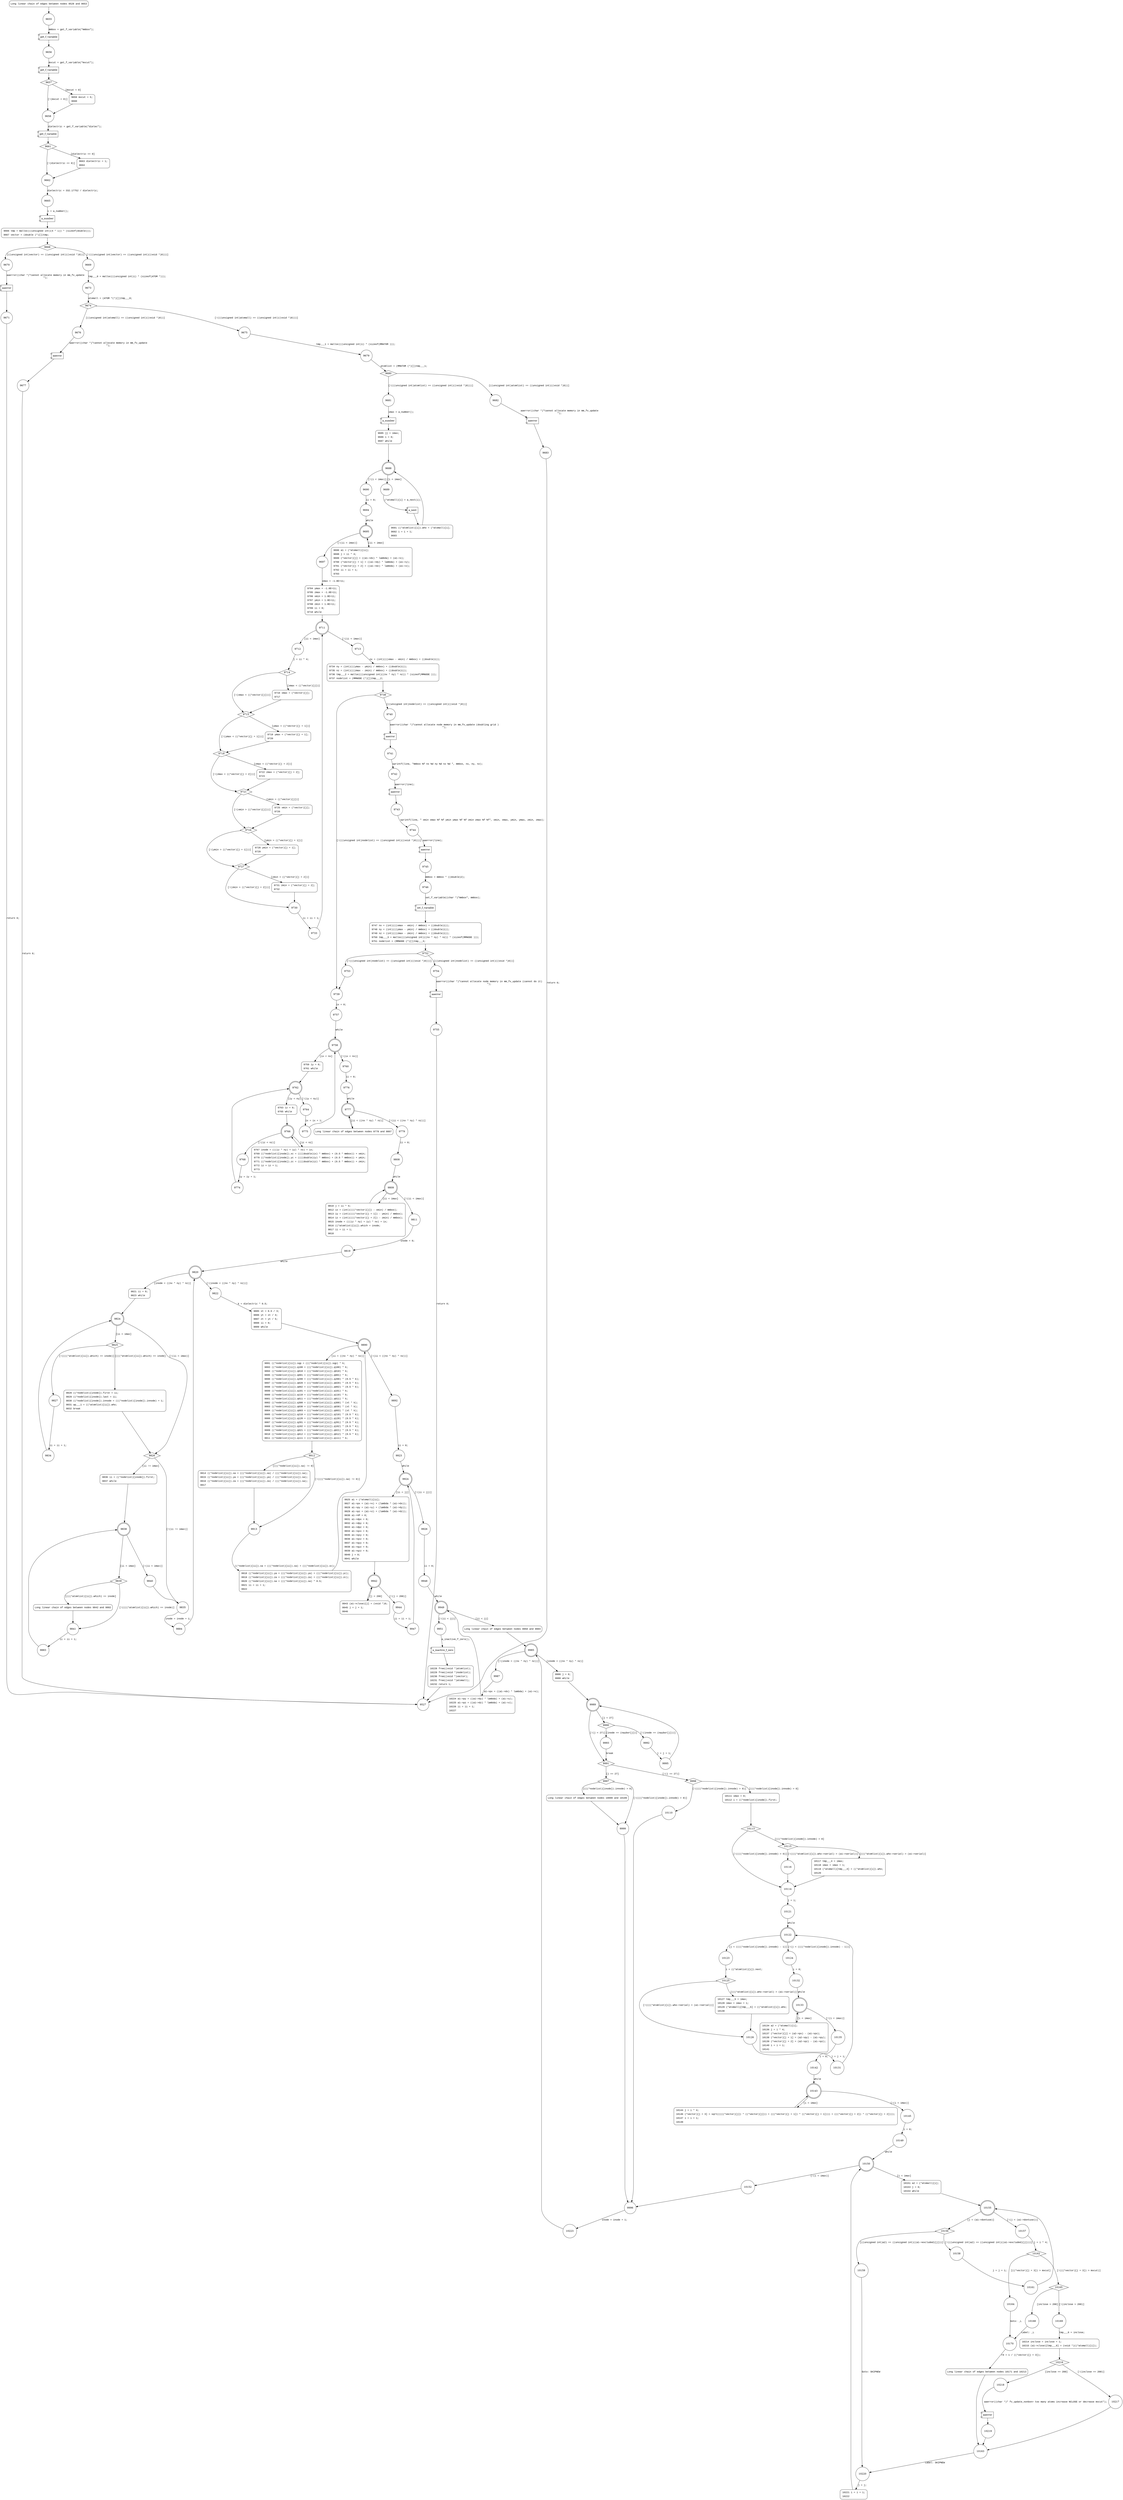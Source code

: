 digraph mm_fv_update_nonbon {
9655 [shape="circle"]
9656 [shape="circle"]
9657 [shape="diamond"]
9658 [shape="circle"]
9659 [shape="circle"]
9661 [shape="diamond"]
9662 [shape="circle"]
9663 [shape="circle"]
9665 [shape="circle"]
9666 [shape="circle"]
9668 [shape="diamond"]
9669 [shape="circle"]
9670 [shape="circle"]
9671 [shape="circle"]
9673 [shape="circle"]
9674 [shape="diamond"]
9675 [shape="circle"]
9676 [shape="circle"]
9677 [shape="circle"]
9679 [shape="circle"]
9680 [shape="diamond"]
9681 [shape="circle"]
9682 [shape="circle"]
9683 [shape="circle"]
9685 [shape="circle"]
9688 [shape="doublecircle"]
9690 [shape="circle"]
9689 [shape="circle"]
9691 [shape="circle"]
9694 [shape="circle"]
9695 [shape="doublecircle"]
9697 [shape="circle"]
9696 [shape="circle"]
9704 [shape="circle"]
9711 [shape="doublecircle"]
9713 [shape="circle"]
9712 [shape="circle"]
9714 [shape="diamond"]
9715 [shape="diamond"]
9716 [shape="circle"]
9718 [shape="diamond"]
9719 [shape="circle"]
9721 [shape="diamond"]
9722 [shape="circle"]
9724 [shape="diamond"]
9725 [shape="circle"]
9727 [shape="diamond"]
9728 [shape="circle"]
9730 [shape="circle"]
9731 [shape="circle"]
9733 [shape="circle"]
9734 [shape="circle"]
9738 [shape="diamond"]
9739 [shape="circle"]
9740 [shape="circle"]
9741 [shape="circle"]
9742 [shape="circle"]
9743 [shape="circle"]
9744 [shape="circle"]
9745 [shape="circle"]
9746 [shape="circle"]
9747 [shape="circle"]
9752 [shape="diamond"]
9753 [shape="circle"]
9754 [shape="circle"]
9755 [shape="circle"]
9757 [shape="circle"]
9758 [shape="doublecircle"]
9760 [shape="circle"]
9759 [shape="circle"]
9762 [shape="doublecircle"]
9764 [shape="circle"]
9763 [shape="circle"]
9766 [shape="doublecircle"]
9768 [shape="circle"]
9767 [shape="circle"]
9774 [shape="circle"]
9775 [shape="circle"]
9776 [shape="circle"]
9777 [shape="doublecircle"]
9779 [shape="circle"]
9778 [shape="circle"]
9808 [shape="circle"]
9809 [shape="doublecircle"]
9811 [shape="circle"]
9810 [shape="circle"]
9819 [shape="circle"]
9820 [shape="doublecircle"]
9822 [shape="circle"]
9821 [shape="circle"]
9824 [shape="doublecircle"]
9826 [shape="diamond"]
9825 [shape="diamond"]
9827 [shape="circle"]
9828 [shape="circle"]
9835 [shape="circle"]
9836 [shape="circle"]
9838 [shape="doublecircle"]
9840 [shape="circle"]
9839 [shape="diamond"]
9841 [shape="circle"]
9842 [shape="circle"]
9883 [shape="circle"]
9884 [shape="circle"]
9834 [shape="circle"]
9885 [shape="circle"]
9890 [shape="doublecircle"]
9892 [shape="circle"]
9891 [shape="circle"]
9912 [shape="diamond"]
9913 [shape="circle"]
9914 [shape="circle"]
9918 [shape="circle"]
9923 [shape="circle"]
9924 [shape="doublecircle"]
9926 [shape="circle"]
9925 [shape="circle"]
9942 [shape="doublecircle"]
9944 [shape="circle"]
9943 [shape="circle"]
9947 [shape="circle"]
9948 [shape="circle"]
9949 [shape="doublecircle"]
9951 [shape="circle"]
9950 [shape="circle"]
9985 [shape="doublecircle"]
9987 [shape="circle"]
9986 [shape="circle"]
9989 [shape="doublecircle"]
9991 [shape="diamond"]
9990 [shape="diamond"]
9992 [shape="circle"]
9993 [shape="circle"]
9998 [shape="diamond"]
9997 [shape="diamond"]
9999 [shape="circle"]
10000 [shape="circle"]
9996 [shape="circle"]
10223 [shape="circle"]
10110 [shape="circle"]
10111 [shape="circle"]
10113 [shape="diamond"]
10114 [shape="circle"]
10115 [shape="diamond"]
10116 [shape="circle"]
10117 [shape="circle"]
10121 [shape="circle"]
10122 [shape="doublecircle"]
10124 [shape="circle"]
10123 [shape="circle"]
10125 [shape="diamond"]
10126 [shape="circle"]
10127 [shape="circle"]
10131 [shape="circle"]
10132 [shape="circle"]
10133 [shape="doublecircle"]
10135 [shape="circle"]
10134 [shape="circle"]
10142 [shape="circle"]
10143 [shape="doublecircle"]
10145 [shape="circle"]
10144 [shape="circle"]
10149 [shape="circle"]
10150 [shape="doublecircle"]
10152 [shape="circle"]
10151 [shape="circle"]
10155 [shape="doublecircle"]
10157 [shape="circle"]
10156 [shape="diamond"]
10158 [shape="circle"]
10159 [shape="circle"]
10220 [shape="circle"]
10221 [shape="circle"]
10161 [shape="circle"]
10162 [shape="diamond"]
10165 [shape="diamond"]
10164 [shape="circle"]
10170 [shape="circle"]
10171 [shape="circle"]
10163 [shape="circle"]
10169 [shape="circle"]
10168 [shape="circle"]
10214 [shape="circle"]
10216 [shape="diamond"]
10217 [shape="circle"]
10218 [shape="circle"]
10219 [shape="circle"]
9995 [shape="circle"]
10224 [shape="circle"]
10228 [shape="circle"]
9527 [shape="circle"]
9528 [style="filled,bold" penwidth="1" fillcolor="white" fontname="Courier New" shape="Mrecord" label="Long linear chain of edges between nodes 9528 and 9653"]
9528 -> 9655[label=""]
9659 [style="filled,bold" penwidth="1" fillcolor="white" fontname="Courier New" shape="Mrecord" label=<<table border="0" cellborder="0" cellpadding="3" bgcolor="white"><tr><td align="right">9659</td><td align="left">mxcut = 5;</td></tr><tr><td align="right">9660</td><td align="left"></td></tr></table>>]
9659 -> 9658[label=""]
9663 [style="filled,bold" penwidth="1" fillcolor="white" fontname="Courier New" shape="Mrecord" label=<<table border="0" cellborder="0" cellpadding="3" bgcolor="white"><tr><td align="right">9663</td><td align="left">dielectric = 1;</td></tr><tr><td align="right">9664</td><td align="left"></td></tr></table>>]
9663 -> 9662[label=""]
9666 [style="filled,bold" penwidth="1" fillcolor="white" fontname="Courier New" shape="Mrecord" label=<<table border="0" cellborder="0" cellpadding="3" bgcolor="white"><tr><td align="right">9666</td><td align="left">tmp = malloc(((unsigned int)(4 * i)) * (sizeof(double)));</td></tr><tr><td align="right">9667</td><td align="left">vector = (double (*)[])tmp;</td></tr></table>>]
9666 -> 9668[label=""]
9685 [style="filled,bold" penwidth="1" fillcolor="white" fontname="Courier New" shape="Mrecord" label=<<table border="0" cellborder="0" cellpadding="3" bgcolor="white"><tr><td align="right">9685</td><td align="left">jj = imax;</td></tr><tr><td align="right">9686</td><td align="left">i = 0;</td></tr><tr><td align="right">9687</td><td align="left">while</td></tr></table>>]
9685 -> 9688[label=""]
9691 [style="filled,bold" penwidth="1" fillcolor="white" fontname="Courier New" shape="Mrecord" label=<<table border="0" cellborder="0" cellpadding="3" bgcolor="white"><tr><td align="right">9691</td><td align="left">((*atomlist)[i]).who = (*atomall)[i];</td></tr><tr><td align="right">9692</td><td align="left">i = i + 1;</td></tr><tr><td align="right">9693</td><td align="left"></td></tr></table>>]
9691 -> 9688[label=""]
9696 [style="filled,bold" penwidth="1" fillcolor="white" fontname="Courier New" shape="Mrecord" label=<<table border="0" cellborder="0" cellpadding="3" bgcolor="white"><tr><td align="right">9696</td><td align="left">a1 = (*atomall)[ii];</td></tr><tr><td align="right">9698</td><td align="left">j = ii * 4;</td></tr><tr><td align="right">9699</td><td align="left">(*vector)[j] = ((a1-&gt;dx) * lambda) + (a1-&gt;x);</td></tr><tr><td align="right">9700</td><td align="left">(*vector)[j + 1] = ((a1-&gt;dy) * lambda) + (a1-&gt;y);</td></tr><tr><td align="right">9701</td><td align="left">(*vector)[j + 2] = ((a1-&gt;dz) * lambda) + (a1-&gt;z);</td></tr><tr><td align="right">9702</td><td align="left">ii = ii + 1;</td></tr><tr><td align="right">9703</td><td align="left"></td></tr></table>>]
9696 -> 9695[label=""]
9704 [style="filled,bold" penwidth="1" fillcolor="white" fontname="Courier New" shape="Mrecord" label=<<table border="0" cellborder="0" cellpadding="3" bgcolor="white"><tr><td align="right">9704</td><td align="left">ymax = -1.0E+11;</td></tr><tr><td align="right">9705</td><td align="left">zmax = -1.0E+11;</td></tr><tr><td align="right">9706</td><td align="left">xmin = 1.0E+11;</td></tr><tr><td align="right">9707</td><td align="left">ymin = 1.0E+11;</td></tr><tr><td align="right">9708</td><td align="left">zmin = 1.0E+11;</td></tr><tr><td align="right">9709</td><td align="left">ii = 0;</td></tr><tr><td align="right">9710</td><td align="left">while</td></tr></table>>]
9704 -> 9711[label=""]
9716 [style="filled,bold" penwidth="1" fillcolor="white" fontname="Courier New" shape="Mrecord" label=<<table border="0" cellborder="0" cellpadding="3" bgcolor="white"><tr><td align="right">9716</td><td align="left">xmax = (*vector)[j];</td></tr><tr><td align="right">9717</td><td align="left"></td></tr></table>>]
9716 -> 9715[label=""]
9719 [style="filled,bold" penwidth="1" fillcolor="white" fontname="Courier New" shape="Mrecord" label=<<table border="0" cellborder="0" cellpadding="3" bgcolor="white"><tr><td align="right">9719</td><td align="left">ymax = (*vector)[j + 1];</td></tr><tr><td align="right">9720</td><td align="left"></td></tr></table>>]
9719 -> 9718[label=""]
9722 [style="filled,bold" penwidth="1" fillcolor="white" fontname="Courier New" shape="Mrecord" label=<<table border="0" cellborder="0" cellpadding="3" bgcolor="white"><tr><td align="right">9722</td><td align="left">zmax = (*vector)[j + 2];</td></tr><tr><td align="right">9723</td><td align="left"></td></tr></table>>]
9722 -> 9721[label=""]
9725 [style="filled,bold" penwidth="1" fillcolor="white" fontname="Courier New" shape="Mrecord" label=<<table border="0" cellborder="0" cellpadding="3" bgcolor="white"><tr><td align="right">9725</td><td align="left">xmin = (*vector)[j];</td></tr><tr><td align="right">9726</td><td align="left"></td></tr></table>>]
9725 -> 9724[label=""]
9728 [style="filled,bold" penwidth="1" fillcolor="white" fontname="Courier New" shape="Mrecord" label=<<table border="0" cellborder="0" cellpadding="3" bgcolor="white"><tr><td align="right">9728</td><td align="left">ymin = (*vector)[j + 1];</td></tr><tr><td align="right">9729</td><td align="left"></td></tr></table>>]
9728 -> 9727[label=""]
9731 [style="filled,bold" penwidth="1" fillcolor="white" fontname="Courier New" shape="Mrecord" label=<<table border="0" cellborder="0" cellpadding="3" bgcolor="white"><tr><td align="right">9731</td><td align="left">zmin = (*vector)[j + 2];</td></tr><tr><td align="right">9732</td><td align="left"></td></tr></table>>]
9731 -> 9730[label=""]
9734 [style="filled,bold" penwidth="1" fillcolor="white" fontname="Courier New" shape="Mrecord" label=<<table border="0" cellborder="0" cellpadding="3" bgcolor="white"><tr><td align="right">9734</td><td align="left">ny = (int)(((ymax - ymin) / mmbox) + ((double)1));</td></tr><tr><td align="right">9735</td><td align="left">nz = (int)(((zmax - zmin) / mmbox) + ((double)1));</td></tr><tr><td align="right">9736</td><td align="left">tmp___2 = malloc(((unsigned int)((nx * ny) * nz)) * (sizeof(MMNODE )));</td></tr><tr><td align="right">9737</td><td align="left">nodelist = (MMNODE (*)[])tmp___2;</td></tr></table>>]
9734 -> 9738[label=""]
9747 [style="filled,bold" penwidth="1" fillcolor="white" fontname="Courier New" shape="Mrecord" label=<<table border="0" cellborder="0" cellpadding="3" bgcolor="white"><tr><td align="right">9747</td><td align="left">nx = (int)(((xmax - xmin) / mmbox) + ((double)1));</td></tr><tr><td align="right">9748</td><td align="left">ny = (int)(((ymax - ymin) / mmbox) + ((double)1));</td></tr><tr><td align="right">9749</td><td align="left">nz = (int)(((zmax - zmin) / mmbox) + ((double)1));</td></tr><tr><td align="right">9750</td><td align="left">tmp___3 = malloc(((unsigned int)((nx * ny) * nz)) * (sizeof(MMNODE )));</td></tr><tr><td align="right">9751</td><td align="left">nodelist = (MMNODE (*)[])tmp___3;</td></tr></table>>]
9747 -> 9752[label=""]
9759 [style="filled,bold" penwidth="1" fillcolor="white" fontname="Courier New" shape="Mrecord" label=<<table border="0" cellborder="0" cellpadding="3" bgcolor="white"><tr><td align="right">9759</td><td align="left">iy = 0;</td></tr><tr><td align="right">9761</td><td align="left">while</td></tr></table>>]
9759 -> 9762[label=""]
9763 [style="filled,bold" penwidth="1" fillcolor="white" fontname="Courier New" shape="Mrecord" label=<<table border="0" cellborder="0" cellpadding="3" bgcolor="white"><tr><td align="right">9763</td><td align="left">iz = 0;</td></tr><tr><td align="right">9765</td><td align="left">while</td></tr></table>>]
9763 -> 9766[label=""]
9767 [style="filled,bold" penwidth="1" fillcolor="white" fontname="Courier New" shape="Mrecord" label=<<table border="0" cellborder="0" cellpadding="3" bgcolor="white"><tr><td align="right">9767</td><td align="left">inode = (((iz * ny) + iy) * nx) + ix;</td></tr><tr><td align="right">9769</td><td align="left">((*nodelist)[inode]).xc = ((((double)ix) * mmbox) + (0.5 * mmbox)) + xmin;</td></tr><tr><td align="right">9770</td><td align="left">((*nodelist)[inode]).yc = ((((double)iy) * mmbox) + (0.5 * mmbox)) + ymin;</td></tr><tr><td align="right">9771</td><td align="left">((*nodelist)[inode]).zc = ((((double)iz) * mmbox) + (0.5 * mmbox)) + zmin;</td></tr><tr><td align="right">9772</td><td align="left">iz = iz + 1;</td></tr><tr><td align="right">9773</td><td align="left"></td></tr></table>>]
9767 -> 9766[label=""]
9778 [style="filled,bold" penwidth="1" fillcolor="white" fontname="Courier New" shape="Mrecord" label="Long linear chain of edges between nodes 9778 and 9807"]
9778 -> 9777[label=""]
9810 [style="filled,bold" penwidth="1" fillcolor="white" fontname="Courier New" shape="Mrecord" label=<<table border="0" cellborder="0" cellpadding="3" bgcolor="white"><tr><td align="right">9810</td><td align="left">j = ii * 4;</td></tr><tr><td align="right">9812</td><td align="left">ix = (int)((((*vector)[j]) - xmin) / mmbox);</td></tr><tr><td align="right">9813</td><td align="left">iy = (int)((((*vector)[j + 1]) - ymin) / mmbox);</td></tr><tr><td align="right">9814</td><td align="left">iz = (int)((((*vector)[j + 2]) - zmin) / mmbox);</td></tr><tr><td align="right">9815</td><td align="left">inode = (((iz * ny) + iy) * nx) + ix;</td></tr><tr><td align="right">9816</td><td align="left">((*atomlist)[ii]).which = inode;</td></tr><tr><td align="right">9817</td><td align="left">ii = ii + 1;</td></tr><tr><td align="right">9818</td><td align="left"></td></tr></table>>]
9810 -> 9809[label=""]
9821 [style="filled,bold" penwidth="1" fillcolor="white" fontname="Courier New" shape="Mrecord" label=<<table border="0" cellborder="0" cellpadding="3" bgcolor="white"><tr><td align="right">9821</td><td align="left">ii = 0;</td></tr><tr><td align="right">9823</td><td align="left">while</td></tr></table>>]
9821 -> 9824[label=""]
9828 [style="filled,bold" penwidth="1" fillcolor="white" fontname="Courier New" shape="Mrecord" label=<<table border="0" cellborder="0" cellpadding="3" bgcolor="white"><tr><td align="right">9828</td><td align="left">((*nodelist)[inode]).first = ii;</td></tr><tr><td align="right">9829</td><td align="left">((*nodelist)[inode]).last = ii;</td></tr><tr><td align="right">9830</td><td align="left">((*nodelist)[inode]).innode = (((*nodelist)[inode]).innode) + 1;</td></tr><tr><td align="right">9831</td><td align="left">ap___1 = ((*atomlist)[ii]).who;</td></tr><tr><td align="right">9832</td><td align="left">break</td></tr></table>>]
9828 -> 9826[label=""]
9836 [style="filled,bold" penwidth="1" fillcolor="white" fontname="Courier New" shape="Mrecord" label=<<table border="0" cellborder="0" cellpadding="3" bgcolor="white"><tr><td align="right">9836</td><td align="left">ii = ((*nodelist)[inode]).first;</td></tr><tr><td align="right">9837</td><td align="left">while</td></tr></table>>]
9836 -> 9838[label=""]
9842 [style="filled,bold" penwidth="1" fillcolor="white" fontname="Courier New" shape="Mrecord" label="Long linear chain of edges between nodes 9842 and 9882"]
9842 -> 9841[label=""]
9885 [style="filled,bold" penwidth="1" fillcolor="white" fontname="Courier New" shape="Mrecord" label=<<table border="0" cellborder="0" cellpadding="3" bgcolor="white"><tr><td align="right">9885</td><td align="left">xt = 0.5 / 3;</td></tr><tr><td align="right">9886</td><td align="left">yt = xt / 4;</td></tr><tr><td align="right">9887</td><td align="left">zt = yt / 5;</td></tr><tr><td align="right">9888</td><td align="left">ii = 0;</td></tr><tr><td align="right">9889</td><td align="left">while</td></tr></table>>]
9885 -> 9890[label=""]
9891 [style="filled,bold" penwidth="1" fillcolor="white" fontname="Courier New" shape="Mrecord" label=<<table border="0" cellborder="0" cellpadding="3" bgcolor="white"><tr><td align="right">9891</td><td align="left">((*nodelist)[ii]).sqp = (((*nodelist)[ii]).sqp) * k;</td></tr><tr><td align="right">9893</td><td align="left">((*nodelist)[ii]).q100 = (((*nodelist)[ii]).q100) * k;</td></tr><tr><td align="right">9894</td><td align="left">((*nodelist)[ii]).q010 = (((*nodelist)[ii]).q010) * k;</td></tr><tr><td align="right">9895</td><td align="left">((*nodelist)[ii]).q001 = (((*nodelist)[ii]).q001) * k;</td></tr><tr><td align="right">9896</td><td align="left">((*nodelist)[ii]).q200 = (((*nodelist)[ii]).q200) * (0.5 * k);</td></tr><tr><td align="right">9897</td><td align="left">((*nodelist)[ii]).q020 = (((*nodelist)[ii]).q020) * (0.5 * k);</td></tr><tr><td align="right">9898</td><td align="left">((*nodelist)[ii]).q002 = (((*nodelist)[ii]).q002) * (0.5 * k);</td></tr><tr><td align="right">9899</td><td align="left">((*nodelist)[ii]).q101 = (((*nodelist)[ii]).q101) * k;</td></tr><tr><td align="right">9900</td><td align="left">((*nodelist)[ii]).q110 = (((*nodelist)[ii]).q110) * k;</td></tr><tr><td align="right">9901</td><td align="left">((*nodelist)[ii]).q011 = (((*nodelist)[ii]).q011) * k;</td></tr><tr><td align="right">9902</td><td align="left">((*nodelist)[ii]).q300 = (((*nodelist)[ii]).q300) * (xt * k);</td></tr><tr><td align="right">9903</td><td align="left">((*nodelist)[ii]).q030 = (((*nodelist)[ii]).q030) * (xt * k);</td></tr><tr><td align="right">9904</td><td align="left">((*nodelist)[ii]).q003 = (((*nodelist)[ii]).q003) * (xt * k);</td></tr><tr><td align="right">9905</td><td align="left">((*nodelist)[ii]).q210 = (((*nodelist)[ii]).q210) * (0.5 * k);</td></tr><tr><td align="right">9906</td><td align="left">((*nodelist)[ii]).q120 = (((*nodelist)[ii]).q120) * (0.5 * k);</td></tr><tr><td align="right">9907</td><td align="left">((*nodelist)[ii]).q201 = (((*nodelist)[ii]).q201) * (0.5 * k);</td></tr><tr><td align="right">9908</td><td align="left">((*nodelist)[ii]).q102 = (((*nodelist)[ii]).q102) * (0.5 * k);</td></tr><tr><td align="right">9909</td><td align="left">((*nodelist)[ii]).q021 = (((*nodelist)[ii]).q021) * (0.5 * k);</td></tr><tr><td align="right">9910</td><td align="left">((*nodelist)[ii]).q012 = (((*nodelist)[ii]).q012) * (0.5 * k);</td></tr><tr><td align="right">9911</td><td align="left">((*nodelist)[ii]).q111 = (((*nodelist)[ii]).q111) * k;</td></tr></table>>]
9891 -> 9912[label=""]
9914 [style="filled,bold" penwidth="1" fillcolor="white" fontname="Courier New" shape="Mrecord" label=<<table border="0" cellborder="0" cellpadding="3" bgcolor="white"><tr><td align="right">9914</td><td align="left">((*nodelist)[ii]).xa = (((*nodelist)[ii]).xa) / (((*nodelist)[ii]).sa);</td></tr><tr><td align="right">9915</td><td align="left">((*nodelist)[ii]).ya = (((*nodelist)[ii]).ya) / (((*nodelist)[ii]).sa);</td></tr><tr><td align="right">9916</td><td align="left">((*nodelist)[ii]).za = (((*nodelist)[ii]).za) / (((*nodelist)[ii]).sa);</td></tr><tr><td align="right">9917</td><td align="left"></td></tr></table>>]
9914 -> 9913[label=""]
9918 [style="filled,bold" penwidth="1" fillcolor="white" fontname="Courier New" shape="Mrecord" label=<<table border="0" cellborder="0" cellpadding="3" bgcolor="white"><tr><td align="right">9918</td><td align="left">((*nodelist)[ii]).ya = (((*nodelist)[ii]).ya) + (((*nodelist)[ii]).yc);</td></tr><tr><td align="right">9919</td><td align="left">((*nodelist)[ii]).za = (((*nodelist)[ii]).za) + (((*nodelist)[ii]).zc);</td></tr><tr><td align="right">9920</td><td align="left">((*nodelist)[ii]).sa = (((*nodelist)[ii]).sa) * 0.5;</td></tr><tr><td align="right">9921</td><td align="left">ii = ii + 1;</td></tr><tr><td align="right">9922</td><td align="left"></td></tr></table>>]
9918 -> 9890[label=""]
9925 [style="filled,bold" penwidth="1" fillcolor="white" fontname="Courier New" shape="Mrecord" label=<<table border="0" cellborder="0" cellpadding="3" bgcolor="white"><tr><td align="right">9925</td><td align="left">a1 = (*atomall)[ii];</td></tr><tr><td align="right">9927</td><td align="left">a1-&gt;px = (a1-&gt;x) + (lambda * (a1-&gt;dx));</td></tr><tr><td align="right">9928</td><td align="left">a1-&gt;py = (a1-&gt;y) + (lambda * (a1-&gt;dy));</td></tr><tr><td align="right">9929</td><td align="left">a1-&gt;pz = (a1-&gt;z) + (lambda * (a1-&gt;dz));</td></tr><tr><td align="right">9930</td><td align="left">a1-&gt;VP = 0;</td></tr><tr><td align="right">9931</td><td align="left">a1-&gt;dpx = 0;</td></tr><tr><td align="right">9932</td><td align="left">a1-&gt;dpy = 0;</td></tr><tr><td align="right">9933</td><td align="left">a1-&gt;dpz = 0;</td></tr><tr><td align="right">9934</td><td align="left">a1-&gt;qxx = 0;</td></tr><tr><td align="right">9935</td><td align="left">a1-&gt;qxy = 0;</td></tr><tr><td align="right">9936</td><td align="left">a1-&gt;qxz = 0;</td></tr><tr><td align="right">9937</td><td align="left">a1-&gt;qyy = 0;</td></tr><tr><td align="right">9938</td><td align="left">a1-&gt;qyz = 0;</td></tr><tr><td align="right">9939</td><td align="left">a1-&gt;qzz = 0;</td></tr><tr><td align="right">9940</td><td align="left">j = 0;</td></tr><tr><td align="right">9941</td><td align="left">while</td></tr></table>>]
9925 -> 9942[label=""]
9943 [style="filled,bold" penwidth="1" fillcolor="white" fontname="Courier New" shape="Mrecord" label=<<table border="0" cellborder="0" cellpadding="3" bgcolor="white"><tr><td align="right">9943</td><td align="left">(a1-&gt;close)[j] = (void *)0;</td></tr><tr><td align="right">9945</td><td align="left">j = j + 1;</td></tr><tr><td align="right">9946</td><td align="left"></td></tr></table>>]
9943 -> 9942[label=""]
9950 [style="filled,bold" penwidth="1" fillcolor="white" fontname="Courier New" shape="Mrecord" label="Long linear chain of edges between nodes 9950 and 9984"]
9950 -> 9985[label=""]
9986 [style="filled,bold" penwidth="1" fillcolor="white" fontname="Courier New" shape="Mrecord" label=<<table border="0" cellborder="0" cellpadding="3" bgcolor="white"><tr><td align="right">9986</td><td align="left">j = 0;</td></tr><tr><td align="right">9988</td><td align="left">while</td></tr></table>>]
9986 -> 9989[label=""]
10000 [style="filled,bold" penwidth="1" fillcolor="white" fontname="Courier New" shape="Mrecord" label="Long linear chain of edges between nodes 10000 and 10109"]
10000 -> 9999[label=""]
10111 [style="filled,bold" penwidth="1" fillcolor="white" fontname="Courier New" shape="Mrecord" label=<<table border="0" cellborder="0" cellpadding="3" bgcolor="white"><tr><td align="right">10111</td><td align="left">imax = 0;</td></tr><tr><td align="right">10112</td><td align="left">i = ((*nodelist)[inode]).first;</td></tr></table>>]
10111 -> 10113[label=""]
10117 [style="filled,bold" penwidth="1" fillcolor="white" fontname="Courier New" shape="Mrecord" label=<<table border="0" cellborder="0" cellpadding="3" bgcolor="white"><tr><td align="right">10117</td><td align="left">tmp___4 = imax;</td></tr><tr><td align="right">10118</td><td align="left">imax = imax + 1;</td></tr><tr><td align="right">10119</td><td align="left">(*atomall)[tmp___4] = ((*atomlist)[i]).who;</td></tr><tr><td align="right">10120</td><td align="left"></td></tr></table>>]
10117 -> 10114[label=""]
10127 [style="filled,bold" penwidth="1" fillcolor="white" fontname="Courier New" shape="Mrecord" label=<<table border="0" cellborder="0" cellpadding="3" bgcolor="white"><tr><td align="right">10127</td><td align="left">tmp___5 = imax;</td></tr><tr><td align="right">10128</td><td align="left">imax = imax + 1;</td></tr><tr><td align="right">10129</td><td align="left">(*atomall)[tmp___5] = ((*atomlist)[i]).who;</td></tr><tr><td align="right">10130</td><td align="left"></td></tr></table>>]
10127 -> 10126[label=""]
10134 [style="filled,bold" penwidth="1" fillcolor="white" fontname="Courier New" shape="Mrecord" label=<<table border="0" cellborder="0" cellpadding="3" bgcolor="white"><tr><td align="right">10134</td><td align="left">a2 = (*atomall)[i];</td></tr><tr><td align="right">10136</td><td align="left">j = i * 4;</td></tr><tr><td align="right">10137</td><td align="left">(*vector)[j] = (a2-&gt;px) - (a1-&gt;px);</td></tr><tr><td align="right">10138</td><td align="left">(*vector)[j + 1] = (a2-&gt;py) - (a1-&gt;py);</td></tr><tr><td align="right">10139</td><td align="left">(*vector)[j + 2] = (a2-&gt;pz) - (a1-&gt;pz);</td></tr><tr><td align="right">10140</td><td align="left">i = i + 1;</td></tr><tr><td align="right">10141</td><td align="left"></td></tr></table>>]
10134 -> 10133[label=""]
10144 [style="filled,bold" penwidth="1" fillcolor="white" fontname="Courier New" shape="Mrecord" label=<<table border="0" cellborder="0" cellpadding="3" bgcolor="white"><tr><td align="right">10144</td><td align="left">j = i * 4;</td></tr><tr><td align="right">10146</td><td align="left">(*vector)[j + 3] = sqrt(((((*vector)[j]) * ((*vector)[j])) + (((*vector)[j + 1]) * ((*vector)[j + 1]))) + (((*vector)[j + 2]) * ((*vector)[j + 2])));</td></tr><tr><td align="right">10147</td><td align="left">i = i + 1;</td></tr><tr><td align="right">10148</td><td align="left"></td></tr></table>>]
10144 -> 10143[label=""]
10151 [style="filled,bold" penwidth="1" fillcolor="white" fontname="Courier New" shape="Mrecord" label=<<table border="0" cellborder="0" cellpadding="3" bgcolor="white"><tr><td align="right">10151</td><td align="left">a2 = (*atomall)[i];</td></tr><tr><td align="right">10153</td><td align="left">j = 0;</td></tr><tr><td align="right">10154</td><td align="left">while</td></tr></table>>]
10151 -> 10155[label=""]
10221 [style="filled,bold" penwidth="1" fillcolor="white" fontname="Courier New" shape="Mrecord" label=<<table border="0" cellborder="0" cellpadding="3" bgcolor="white"><tr><td align="right">10221</td><td align="left">i = i + 1;</td></tr><tr><td align="right">10222</td><td align="left"></td></tr></table>>]
10221 -> 10150[label=""]
10171 [style="filled,bold" penwidth="1" fillcolor="white" fontname="Courier New" shape="Mrecord" label="Long linear chain of edges between nodes 10171 and 10213"]
10171 -> 10163[label=""]
10214 [style="filled,bold" penwidth="1" fillcolor="white" fontname="Courier New" shape="Mrecord" label=<<table border="0" cellborder="0" cellpadding="3" bgcolor="white"><tr><td align="right">10214</td><td align="left">inclose = inclose + 1;</td></tr><tr><td align="right">10215</td><td align="left">(a1-&gt;close)[tmp___6] = (void *)((*atomall)[i]);</td></tr></table>>]
10214 -> 10216[label=""]
10224 [style="filled,bold" penwidth="1" fillcolor="white" fontname="Courier New" shape="Mrecord" label=<<table border="0" cellborder="0" cellpadding="3" bgcolor="white"><tr><td align="right">10224</td><td align="left">a1-&gt;py = ((a1-&gt;dy) * lambda) + (a1-&gt;y);</td></tr><tr><td align="right">10225</td><td align="left">a1-&gt;pz = ((a1-&gt;dz) * lambda) + (a1-&gt;z);</td></tr><tr><td align="right">10226</td><td align="left">ii = ii + 1;</td></tr><tr><td align="right">10227</td><td align="left"></td></tr></table>>]
10224 -> 9949[label=""]
10228 [style="filled,bold" penwidth="1" fillcolor="white" fontname="Courier New" shape="Mrecord" label=<<table border="0" cellborder="0" cellpadding="3" bgcolor="white"><tr><td align="right">10228</td><td align="left">free((void *)atomlist);</td></tr><tr><td align="right">10229</td><td align="left">free((void *)nodelist);</td></tr><tr><td align="right">10230</td><td align="left">free((void *)vector);</td></tr><tr><td align="right">10231</td><td align="left">free((void *)atomall);</td></tr><tr><td align="right">10232</td><td align="left">return 1;</td></tr></table>>]
10228 -> 9527[label=""]
100612 [shape="component" label="get_f_variable"]
9655 -> 100612 [label="mmbox = get_f_variable(\"mmbox\");" fontname="Courier New"]
100612 -> 9656 [label="" fontname="Courier New"]
100613 [shape="component" label="get_f_variable"]
9656 -> 100613 [label="mxcut = get_f_variable(\"mxcut\");" fontname="Courier New"]
100613 -> 9657 [label="" fontname="Courier New"]
9657 -> 9658 [label="[!(mxcut < 0)]" fontname="Courier New"]
9657 -> 9659 [label="[mxcut < 0]" fontname="Courier New"]
100614 [shape="component" label="get_f_variable"]
9658 -> 100614 [label="dielectric = get_f_variable(\"dielec\");" fontname="Courier New"]
100614 -> 9661 [label="" fontname="Courier New"]
9661 -> 9662 [label="[!(dielectric <= 0)]" fontname="Courier New"]
9661 -> 9663 [label="[dielectric <= 0]" fontname="Courier New"]
9662 -> 9665 [label="dielectric = 332.17752 / dielectric;" fontname="Courier New"]
100615 [shape="component" label="a_number"]
9665 -> 100615 [label="i = a_number();" fontname="Courier New"]
100615 -> 9666 [label="" fontname="Courier New"]
9668 -> 9669 [label="[!(((unsigned int)vector) == ((unsigned int)((void *)0)))]" fontname="Courier New"]
9668 -> 9670 [label="[((unsigned int)vector) == ((unsigned int)((void *)0))]" fontname="Courier New"]
100616 [shape="component" label="aaerror"]
9670 -> 100616 [label="aaerror((char *)\"cannot allocate memory in mm_fv_update\n\");" fontname="Courier New"]
100616 -> 9671 [label="" fontname="Courier New"]
9669 -> 9673 [label="tmp___0 = malloc(((unsigned int)i) * (sizeof(ATOM *)));" fontname="Courier New"]
9674 -> 9675 [label="[!(((unsigned int)atomall) == ((unsigned int)((void *)0)))]" fontname="Courier New"]
9674 -> 9676 [label="[((unsigned int)atomall) == ((unsigned int)((void *)0))]" fontname="Courier New"]
100617 [shape="component" label="aaerror"]
9676 -> 100617 [label="aaerror((char *)\"cannot allocate memory in mm_fv_update\n\");" fontname="Courier New"]
100617 -> 9677 [label="" fontname="Courier New"]
9675 -> 9679 [label="tmp___1 = malloc(((unsigned int)i) * (sizeof(MMATOM )));" fontname="Courier New"]
9680 -> 9681 [label="[!(((unsigned int)atomlist) == ((unsigned int)((void *)0)))]" fontname="Courier New"]
9680 -> 9682 [label="[((unsigned int)atomlist) == ((unsigned int)((void *)0))]" fontname="Courier New"]
100618 [shape="component" label="aaerror"]
9682 -> 100618 [label="aaerror((char *)\"cannot allocate memory in mm_fv_update\n\");" fontname="Courier New"]
100618 -> 9683 [label="" fontname="Courier New"]
100619 [shape="component" label="a_number"]
9681 -> 100619 [label="imax = a_number();" fontname="Courier New"]
100619 -> 9685 [label="" fontname="Courier New"]
9688 -> 9690 [label="[!(i < imax)]" fontname="Courier New"]
9688 -> 9689 [label="[i < imax]" fontname="Courier New"]
100620 [shape="component" label="a_next"]
9689 -> 100620 [label="(*atomall)[i] = a_next(i);" fontname="Courier New"]
100620 -> 9691 [label="" fontname="Courier New"]
9690 -> 9694 [label="ii = 0;" fontname="Courier New"]
9695 -> 9697 [label="[!(ii < imax)]" fontname="Courier New"]
9695 -> 9696 [label="[ii < imax]" fontname="Courier New"]
9697 -> 9704 [label="xmax = -1.0E+11;" fontname="Courier New"]
9711 -> 9713 [label="[!(ii < imax)]" fontname="Courier New"]
9711 -> 9712 [label="[ii < imax]" fontname="Courier New"]
9714 -> 9715 [label="[!(xmax < ((*vector)[j]))]" fontname="Courier New"]
9714 -> 9716 [label="[xmax < ((*vector)[j])]" fontname="Courier New"]
9715 -> 9718 [label="[!(ymax < ((*vector)[j + 1]))]" fontname="Courier New"]
9715 -> 9719 [label="[ymax < ((*vector)[j + 1])]" fontname="Courier New"]
9718 -> 9721 [label="[!(zmax < ((*vector)[j + 2]))]" fontname="Courier New"]
9718 -> 9722 [label="[zmax < ((*vector)[j + 2])]" fontname="Courier New"]
9721 -> 9724 [label="[!(xmin > ((*vector)[j]))]" fontname="Courier New"]
9721 -> 9725 [label="[xmin > ((*vector)[j])]" fontname="Courier New"]
9724 -> 9727 [label="[!(ymin > ((*vector)[j + 1]))]" fontname="Courier New"]
9724 -> 9728 [label="[ymin > ((*vector)[j + 1])]" fontname="Courier New"]
9727 -> 9730 [label="[!(zmin > ((*vector)[j + 2]))]" fontname="Courier New"]
9727 -> 9731 [label="[zmin > ((*vector)[j + 2])]" fontname="Courier New"]
9730 -> 9733 [label="ii = ii + 1;" fontname="Courier New"]
9713 -> 9734 [label="nx = (int)(((xmax - xmin) / mmbox) + ((double)1));" fontname="Courier New"]
9738 -> 9739 [label="[!(((unsigned int)nodelist) == ((unsigned int)((void *)0)))]" fontname="Courier New"]
9738 -> 9740 [label="[((unsigned int)nodelist) == ((unsigned int)((void *)0))]" fontname="Courier New"]
100621 [shape="component" label="aaerror"]
9740 -> 100621 [label="aaerror((char *)\"cannot allocate node memory in mm_fv_update (doubling grid )\n\");" fontname="Courier New"]
100621 -> 9741 [label="" fontname="Courier New"]
100622 [shape="component" label="aaerror"]
9742 -> 100622 [label="aaerror(line);" fontname="Courier New"]
100622 -> 9743 [label="" fontname="Courier New"]
100623 [shape="component" label="aaerror"]
9744 -> 100623 [label="aaerror(line);" fontname="Courier New"]
100623 -> 9745 [label="" fontname="Courier New"]
100624 [shape="component" label="set_f_variable"]
9746 -> 100624 [label="set_f_variable((char *)\"mmbox\", mmbox);" fontname="Courier New"]
100624 -> 9747 [label="" fontname="Courier New"]
9752 -> 9753 [label="[!(((unsigned int)nodelist) == ((unsigned int)((void *)0)))]" fontname="Courier New"]
9752 -> 9754 [label="[((unsigned int)nodelist) == ((unsigned int)((void *)0))]" fontname="Courier New"]
100625 [shape="component" label="aaerror"]
9754 -> 100625 [label="aaerror((char *)\"cannot allocate node memory in mm_fv_update (cannot do it)\n\");" fontname="Courier New"]
100625 -> 9755 [label="" fontname="Courier New"]
9753 -> 9739 [label="" fontname="Courier New"]
9739 -> 9757 [label="ix = 0;" fontname="Courier New"]
9758 -> 9760 [label="[!(ix < nx)]" fontname="Courier New"]
9758 -> 9759 [label="[ix < nx]" fontname="Courier New"]
9762 -> 9764 [label="[!(iy < ny)]" fontname="Courier New"]
9762 -> 9763 [label="[iy < ny]" fontname="Courier New"]
9766 -> 9768 [label="[!(iz < nz)]" fontname="Courier New"]
9766 -> 9767 [label="[iz < nz]" fontname="Courier New"]
9768 -> 9774 [label="iy = iy + 1;" fontname="Courier New"]
9764 -> 9775 [label="ix = ix + 1;" fontname="Courier New"]
9760 -> 9776 [label="ii = 0;" fontname="Courier New"]
9777 -> 9779 [label="[!(ii < ((nx * ny) * nz))]" fontname="Courier New"]
9777 -> 9778 [label="[ii < ((nx * ny) * nz)]" fontname="Courier New"]
9779 -> 9808 [label="ii = 0;" fontname="Courier New"]
9809 -> 9811 [label="[!(ii < imax)]" fontname="Courier New"]
9809 -> 9810 [label="[ii < imax]" fontname="Courier New"]
9811 -> 9819 [label="inode = 0;" fontname="Courier New"]
9820 -> 9822 [label="[!(inode < ((nx * ny) * nz))]" fontname="Courier New"]
9820 -> 9821 [label="[inode < ((nx * ny) * nz)]" fontname="Courier New"]
9824 -> 9826 [label="[!(ii < imax)]" fontname="Courier New"]
9824 -> 9825 [label="[ii < imax]" fontname="Courier New"]
9825 -> 9827 [label="[!((((*atomlist)[ii]).which) == inode)]" fontname="Courier New"]
9825 -> 9828 [label="[(((*atomlist)[ii]).which) == inode]" fontname="Courier New"]
9826 -> 9835 [label="[!(ii != imax)]" fontname="Courier New"]
9826 -> 9836 [label="[ii != imax]" fontname="Courier New"]
9838 -> 9840 [label="[!(ii < imax)]" fontname="Courier New"]
9838 -> 9839 [label="[ii < imax]" fontname="Courier New"]
9839 -> 9841 [label="[!((((*atomlist)[ii]).which) == inode)]" fontname="Courier New"]
9839 -> 9842 [label="[(((*atomlist)[ii]).which) == inode]" fontname="Courier New"]
9841 -> 9883 [label="ii = ii + 1;" fontname="Courier New"]
9840 -> 9835 [label="" fontname="Courier New"]
9835 -> 9884 [label="inode = inode + 1;" fontname="Courier New"]
9827 -> 9834 [label="ii = ii + 1;" fontname="Courier New"]
9822 -> 9885 [label="k = dielectric * 0.5;" fontname="Courier New"]
9890 -> 9892 [label="[!(ii < ((nx * ny) * nz))]" fontname="Courier New"]
9890 -> 9891 [label="[ii < ((nx * ny) * nz)]" fontname="Courier New"]
9912 -> 9913 [label="[!((((*nodelist)[ii]).sa) != 0)]" fontname="Courier New"]
9912 -> 9914 [label="[(((*nodelist)[ii]).sa) != 0]" fontname="Courier New"]
9913 -> 9918 [label="((*nodelist)[ii]).xa = (((*nodelist)[ii]).xa) + (((*nodelist)[ii]).xc);" fontname="Courier New"]
9892 -> 9923 [label="ii = 0;" fontname="Courier New"]
9924 -> 9926 [label="[!(ii < jj)]" fontname="Courier New"]
9924 -> 9925 [label="[ii < jj]" fontname="Courier New"]
9942 -> 9944 [label="[!(j < 200)]" fontname="Courier New"]
9942 -> 9943 [label="[j < 200]" fontname="Courier New"]
9944 -> 9947 [label="ii = ii + 1;" fontname="Courier New"]
9926 -> 9948 [label="ii = 0;" fontname="Courier New"]
9949 -> 9951 [label="[!(ii < jj)]" fontname="Courier New"]
9949 -> 9950 [label="[ii < jj]" fontname="Courier New"]
9985 -> 9987 [label="[!(inode < ((nx * ny) * nz))]" fontname="Courier New"]
9985 -> 9986 [label="[inode < ((nx * ny) * nz)]" fontname="Courier New"]
9989 -> 9991 [label="[!(j < 27)]" fontname="Courier New"]
9989 -> 9990 [label="[j < 27]" fontname="Courier New"]
9990 -> 9992 [label="[!(inode == (naybor[j]))]" fontname="Courier New"]
9990 -> 9993 [label="[inode == (naybor[j])]" fontname="Courier New"]
9991 -> 9998 [label="[!(j == 27)]" fontname="Courier New"]
9991 -> 9997 [label="[j == 27]" fontname="Courier New"]
9997 -> 9999 [label="[!((((*nodelist)[inode]).innode) > 0)]" fontname="Courier New"]
9997 -> 10000 [label="[(((*nodelist)[inode]).innode) > 0]" fontname="Courier New"]
9999 -> 9996 [label="" fontname="Courier New"]
9996 -> 10223 [label="inode = inode + 1;" fontname="Courier New"]
9998 -> 10110 [label="[!((((*nodelist)[inode]).innode) > 0)]" fontname="Courier New"]
9998 -> 10111 [label="[(((*nodelist)[inode]).innode) > 0]" fontname="Courier New"]
10113 -> 10114 [label="[!((((*nodelist)[inode]).innode) > 0)]" fontname="Courier New"]
10113 -> 10115 [label="[(((*nodelist)[inode]).innode) > 0]" fontname="Courier New"]
10115 -> 10116 [label="[!((((*atomlist)[i]).who->serial) > (a1->serial))]" fontname="Courier New"]
10115 -> 10117 [label="[(((*atomlist)[i]).who->serial) > (a1->serial)]" fontname="Courier New"]
10114 -> 10121 [label="j = 1;" fontname="Courier New"]
10122 -> 10124 [label="[!(j < ((((*nodelist)[inode]).innode) - 1))]" fontname="Courier New"]
10122 -> 10123 [label="[j < ((((*nodelist)[inode]).innode) - 1)]" fontname="Courier New"]
10125 -> 10126 [label="[!((((*atomlist)[i]).who->serial) > (a1->serial))]" fontname="Courier New"]
10125 -> 10127 [label="[(((*atomlist)[i]).who->serial) > (a1->serial)]" fontname="Courier New"]
10126 -> 10131 [label="j = j + 1;" fontname="Courier New"]
10124 -> 10132 [label="i = 0;" fontname="Courier New"]
10133 -> 10135 [label="[!(i < imax)]" fontname="Courier New"]
10133 -> 10134 [label="[i < imax]" fontname="Courier New"]
10135 -> 10142 [label="i = 0;" fontname="Courier New"]
10143 -> 10145 [label="[!(i < imax)]" fontname="Courier New"]
10143 -> 10144 [label="[i < imax]" fontname="Courier New"]
10145 -> 10149 [label="i = 0;" fontname="Courier New"]
10150 -> 10152 [label="[!(i < imax)]" fontname="Courier New"]
10150 -> 10151 [label="[i < imax]" fontname="Courier New"]
10155 -> 10157 [label="[!(j < (a1->dontuse))]" fontname="Courier New"]
10155 -> 10156 [label="[j < (a1->dontuse)]" fontname="Courier New"]
10156 -> 10158 [label="[!(((unsigned int)a2) == ((unsigned int)((a1->excluded)[j])))]" fontname="Courier New"]
10156 -> 10159 [label="[((unsigned int)a2) == ((unsigned int)((a1->excluded)[j]))]" fontname="Courier New"]
10220 -> 10221 [label="j = j;" fontname="Courier New"]
10158 -> 10161 [label="j = j + 1;" fontname="Courier New"]
10157 -> 10162 [label="j = i * 4;" fontname="Courier New"]
10162 -> 10165 [label="[!(((*vector)[j + 3]) > mxcut)]" fontname="Courier New"]
10162 -> 10164 [label="[((*vector)[j + 3]) > mxcut]" fontname="Courier New"]
10170 -> 10171 [label="r0 = 1 / ((*vector)[j + 3]);" fontname="Courier New"]
10163 -> 10220 [label="Label: SKIPNEW" fontname="Courier New"]
10165 -> 10169 [label="[!(inclose > 200)]" fontname="Courier New"]
10165 -> 10168 [label="[inclose > 200]" fontname="Courier New"]
10169 -> 10214 [label="tmp___6 = inclose;" fontname="Courier New"]
10216 -> 10217 [label="[!(inclose == 200)]" fontname="Courier New"]
10216 -> 10218 [label="[inclose == 200]" fontname="Courier New"]
100626 [shape="component" label="aaerror"]
10218 -> 100626 [label="aaerror((char *)\" fv_update_nonbon> too many atoms increase NCLOSE or decrease mxcut\");" fontname="Courier New"]
100626 -> 10219 [label="" fontname="Courier New"]
10217 -> 10163 [label="" fontname="Courier New"]
10116 -> 10114 [label="" fontname="Courier New"]
9992 -> 9995 [label="j = j + 1;" fontname="Courier New"]
9987 -> 10224 [label="a1->px = ((a1->dx) * lambda) + (a1->x);" fontname="Courier New"]
100627 [shape="component" label="a_inactive_f_zero"]
9951 -> 100627 [label="a_inactive_f_zero();" fontname="Courier New"]
100627 -> 10228 [label="" fontname="Courier New"]
9671 -> 9527 [label="return 0;" fontname="Courier New"]
9673 -> 9674 [label="atomall = (ATOM *(*)[])tmp___0;" fontname="Courier New"]
9677 -> 9527 [label="return 0;" fontname="Courier New"]
9679 -> 9680 [label="atomlist = (MMATOM (*)[])tmp___1;" fontname="Courier New"]
9683 -> 9527 [label="return 0;" fontname="Courier New"]
9694 -> 9695 [label="while" fontname="Courier New"]
9712 -> 9714 [label="j = ii * 4;" fontname="Courier New"]
9733 -> 9711 [label="" fontname="Courier New"]
9741 -> 9742 [label="sprintf(line, \"mmbox %f nx %d ny %d nz %d \", mmbox, nx, ny, nz);" fontname="Courier New"]
9743 -> 9744 [label="sprintf(line, \" xmin xmax %f %f ymin ymax %f %f zmin zmax %f %f\", xmin, xmax, ymin, ymax, zmin, zmax);" fontname="Courier New"]
9745 -> 9746 [label="mmbox = mmbox * ((double)2);" fontname="Courier New"]
9755 -> 9527 [label="return 0;" fontname="Courier New"]
9757 -> 9758 [label="while" fontname="Courier New"]
9774 -> 9762 [label="" fontname="Courier New"]
9775 -> 9758 [label="" fontname="Courier New"]
9776 -> 9777 [label="while" fontname="Courier New"]
9808 -> 9809 [label="while" fontname="Courier New"]
9819 -> 9820 [label="while" fontname="Courier New"]
9883 -> 9838 [label="" fontname="Courier New"]
9884 -> 9820 [label="" fontname="Courier New"]
9834 -> 9824 [label="" fontname="Courier New"]
9923 -> 9924 [label="while" fontname="Courier New"]
9947 -> 9924 [label="" fontname="Courier New"]
9948 -> 9949 [label="while" fontname="Courier New"]
9993 -> 9991 [label="break" fontname="Courier New"]
10223 -> 9985 [label="" fontname="Courier New"]
10121 -> 10122 [label="while" fontname="Courier New"]
10123 -> 10125 [label="i = ((*atomlist)[i]).next;" fontname="Courier New"]
10131 -> 10122 [label="" fontname="Courier New"]
10132 -> 10133 [label="while" fontname="Courier New"]
10142 -> 10143 [label="while" fontname="Courier New"]
10149 -> 10150 [label="while" fontname="Courier New"]
10159 -> 10220 [label="Goto: SKIPNEW" fontname="Courier New"]
10161 -> 10155 [label="" fontname="Courier New"]
10164 -> 10170 [label="Goto: _L" fontname="Courier New"]
10168 -> 10170 [label="Label: _L" fontname="Courier New"]
10219 -> 10163 [label="" fontname="Courier New"]
10152 -> 9996 [label="" fontname="Courier New"]
10110 -> 9996 [label="" fontname="Courier New"]
9995 -> 9989 [label="" fontname="Courier New"]
}